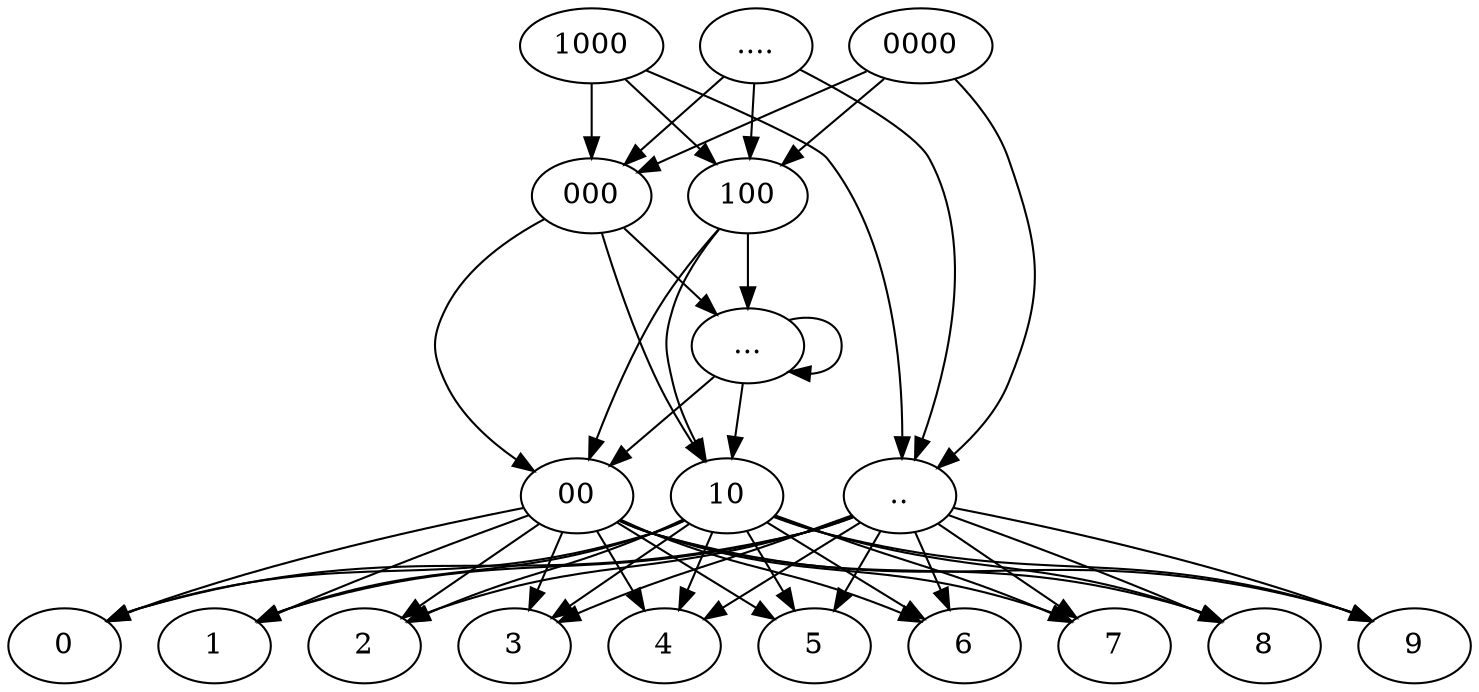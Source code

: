 digraph {
 ordering=out

 0000 -> {000 100 ".."}
 1000 -> {000 100 ".."}
 "...." -> {000 100 ".."}

 000 -> {00 10 "..."}
 100 -> {00 10 "..."}
 "..." -> {00 10 "..."}

 00 -> {0 1 2 3 4 5 6 7 8 9}
 10 -> {0 1 2 3 4 5 6 7 8 9}
 ".." -> {0 1 2 3 4 5 6 7 8 9}
}
